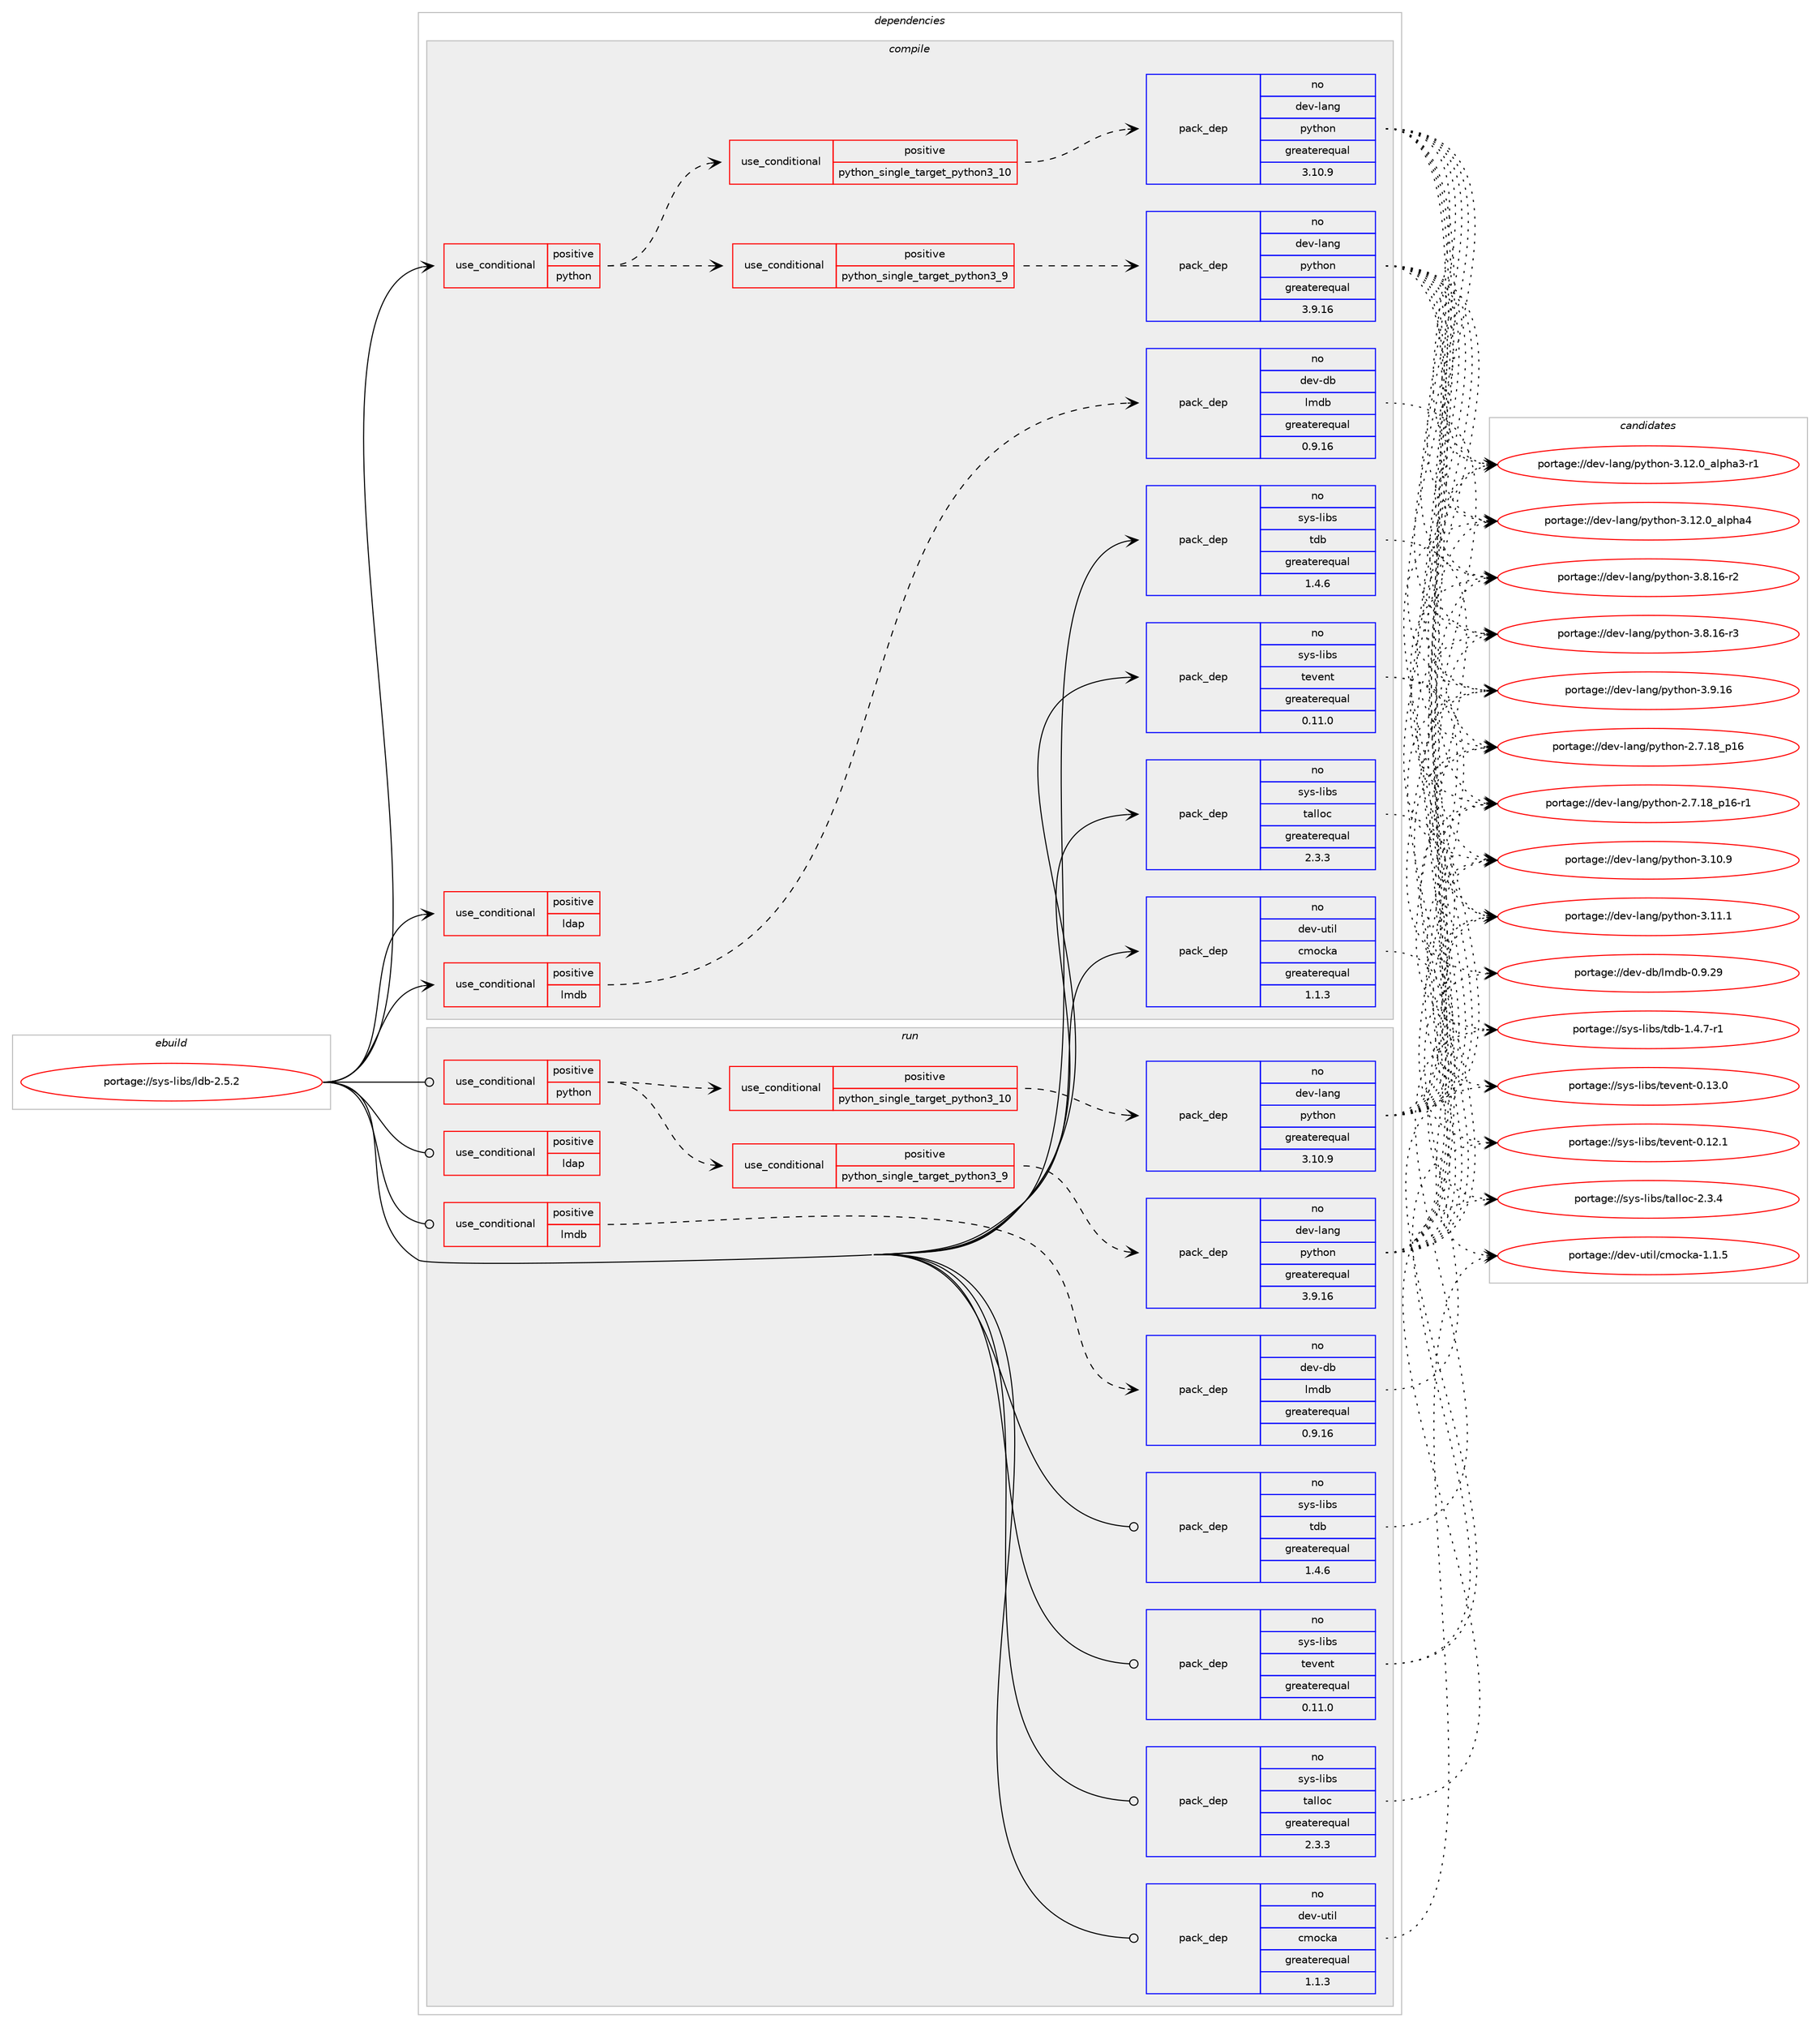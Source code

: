 digraph prolog {

# *************
# Graph options
# *************

newrank=true;
concentrate=true;
compound=true;
graph [rankdir=LR,fontname=Helvetica,fontsize=10,ranksep=1.5];#, ranksep=2.5, nodesep=0.2];
edge  [arrowhead=vee];
node  [fontname=Helvetica,fontsize=10];

# **********
# The ebuild
# **********

subgraph cluster_leftcol {
color=gray;
rank=same;
label=<<i>ebuild</i>>;
id [label="portage://sys-libs/ldb-2.5.2", color=red, width=4, href="../sys-libs/ldb-2.5.2.svg"];
}

# ****************
# The dependencies
# ****************

subgraph cluster_midcol {
color=gray;
label=<<i>dependencies</i>>;
subgraph cluster_compile {
fillcolor="#eeeeee";
style=filled;
label=<<i>compile</i>>;
subgraph cond5332 {
dependency8154 [label=<<TABLE BORDER="0" CELLBORDER="1" CELLSPACING="0" CELLPADDING="4"><TR><TD ROWSPAN="3" CELLPADDING="10">use_conditional</TD></TR><TR><TD>positive</TD></TR><TR><TD>ldap</TD></TR></TABLE>>, shape=none, color=red];
# *** BEGIN UNKNOWN DEPENDENCY TYPE (TODO) ***
# dependency8154 -> package_dependency(portage://sys-libs/ldb-2.5.2,install,no,net-nds,openldap,none,[,,],any_same_slot,[])
# *** END UNKNOWN DEPENDENCY TYPE (TODO) ***

}
id:e -> dependency8154:w [weight=20,style="solid",arrowhead="vee"];
subgraph cond5333 {
dependency8155 [label=<<TABLE BORDER="0" CELLBORDER="1" CELLSPACING="0" CELLPADDING="4"><TR><TD ROWSPAN="3" CELLPADDING="10">use_conditional</TD></TR><TR><TD>positive</TD></TR><TR><TD>lmdb</TD></TR></TABLE>>, shape=none, color=red];
subgraph pack2757 {
dependency8156 [label=<<TABLE BORDER="0" CELLBORDER="1" CELLSPACING="0" CELLPADDING="4" WIDTH="220"><TR><TD ROWSPAN="6" CELLPADDING="30">pack_dep</TD></TR><TR><TD WIDTH="110">no</TD></TR><TR><TD>dev-db</TD></TR><TR><TD>lmdb</TD></TR><TR><TD>greaterequal</TD></TR><TR><TD>0.9.16</TD></TR></TABLE>>, shape=none, color=blue];
}
dependency8155:e -> dependency8156:w [weight=20,style="dashed",arrowhead="vee"];
}
id:e -> dependency8155:w [weight=20,style="solid",arrowhead="vee"];
subgraph cond5334 {
dependency8157 [label=<<TABLE BORDER="0" CELLBORDER="1" CELLSPACING="0" CELLPADDING="4"><TR><TD ROWSPAN="3" CELLPADDING="10">use_conditional</TD></TR><TR><TD>positive</TD></TR><TR><TD>python</TD></TR></TABLE>>, shape=none, color=red];
subgraph cond5335 {
dependency8158 [label=<<TABLE BORDER="0" CELLBORDER="1" CELLSPACING="0" CELLPADDING="4"><TR><TD ROWSPAN="3" CELLPADDING="10">use_conditional</TD></TR><TR><TD>positive</TD></TR><TR><TD>python_single_target_python3_9</TD></TR></TABLE>>, shape=none, color=red];
subgraph pack2758 {
dependency8159 [label=<<TABLE BORDER="0" CELLBORDER="1" CELLSPACING="0" CELLPADDING="4" WIDTH="220"><TR><TD ROWSPAN="6" CELLPADDING="30">pack_dep</TD></TR><TR><TD WIDTH="110">no</TD></TR><TR><TD>dev-lang</TD></TR><TR><TD>python</TD></TR><TR><TD>greaterequal</TD></TR><TR><TD>3.9.16</TD></TR></TABLE>>, shape=none, color=blue];
}
dependency8158:e -> dependency8159:w [weight=20,style="dashed",arrowhead="vee"];
}
dependency8157:e -> dependency8158:w [weight=20,style="dashed",arrowhead="vee"];
subgraph cond5336 {
dependency8160 [label=<<TABLE BORDER="0" CELLBORDER="1" CELLSPACING="0" CELLPADDING="4"><TR><TD ROWSPAN="3" CELLPADDING="10">use_conditional</TD></TR><TR><TD>positive</TD></TR><TR><TD>python_single_target_python3_10</TD></TR></TABLE>>, shape=none, color=red];
subgraph pack2759 {
dependency8161 [label=<<TABLE BORDER="0" CELLBORDER="1" CELLSPACING="0" CELLPADDING="4" WIDTH="220"><TR><TD ROWSPAN="6" CELLPADDING="30">pack_dep</TD></TR><TR><TD WIDTH="110">no</TD></TR><TR><TD>dev-lang</TD></TR><TR><TD>python</TD></TR><TR><TD>greaterequal</TD></TR><TR><TD>3.10.9</TD></TR></TABLE>>, shape=none, color=blue];
}
dependency8160:e -> dependency8161:w [weight=20,style="dashed",arrowhead="vee"];
}
dependency8157:e -> dependency8160:w [weight=20,style="dashed",arrowhead="vee"];
# *** BEGIN UNKNOWN DEPENDENCY TYPE (TODO) ***
# dependency8157 -> package_dependency(portage://sys-libs/ldb-2.5.2,install,no,sys-libs,talloc,none,[,,],[],[use(enable(python),none),use(optenable(python_single_target_python3_9),negative),use(optenable(python_single_target_python3_10),negative)])
# *** END UNKNOWN DEPENDENCY TYPE (TODO) ***

# *** BEGIN UNKNOWN DEPENDENCY TYPE (TODO) ***
# dependency8157 -> package_dependency(portage://sys-libs/ldb-2.5.2,install,no,sys-libs,tdb,none,[,,],[],[use(enable(python),none),use(optenable(python_single_target_python3_9),negative),use(optenable(python_single_target_python3_10),negative)])
# *** END UNKNOWN DEPENDENCY TYPE (TODO) ***

# *** BEGIN UNKNOWN DEPENDENCY TYPE (TODO) ***
# dependency8157 -> package_dependency(portage://sys-libs/ldb-2.5.2,install,no,sys-libs,tevent,none,[,,],[],[use(enable(python),none),use(optenable(python_single_target_python3_9),negative),use(optenable(python_single_target_python3_10),negative)])
# *** END UNKNOWN DEPENDENCY TYPE (TODO) ***

}
id:e -> dependency8157:w [weight=20,style="solid",arrowhead="vee"];
# *** BEGIN UNKNOWN DEPENDENCY TYPE (TODO) ***
# id -> package_dependency(portage://sys-libs/ldb-2.5.2,install,no,dev-libs,libbsd,none,[,,],[],[use(optenable(abi_x86_32),negative),use(optenable(abi_x86_64),negative),use(optenable(abi_x86_x32),negative),use(optenable(abi_mips_n32),negative),use(optenable(abi_mips_n64),negative),use(optenable(abi_mips_o32),negative),use(optenable(abi_s390_32),negative),use(optenable(abi_s390_64),negative)])
# *** END UNKNOWN DEPENDENCY TYPE (TODO) ***

# *** BEGIN UNKNOWN DEPENDENCY TYPE (TODO) ***
# id -> package_dependency(portage://sys-libs/ldb-2.5.2,install,no,dev-libs,popt,none,[,,],[],[use(optenable(abi_x86_32),negative),use(optenable(abi_x86_64),negative),use(optenable(abi_x86_x32),negative),use(optenable(abi_mips_n32),negative),use(optenable(abi_mips_n64),negative),use(optenable(abi_mips_o32),negative),use(optenable(abi_s390_32),negative),use(optenable(abi_s390_64),negative)])
# *** END UNKNOWN DEPENDENCY TYPE (TODO) ***

subgraph pack2760 {
dependency8162 [label=<<TABLE BORDER="0" CELLBORDER="1" CELLSPACING="0" CELLPADDING="4" WIDTH="220"><TR><TD ROWSPAN="6" CELLPADDING="30">pack_dep</TD></TR><TR><TD WIDTH="110">no</TD></TR><TR><TD>dev-util</TD></TR><TR><TD>cmocka</TD></TR><TR><TD>greaterequal</TD></TR><TR><TD>1.1.3</TD></TR></TABLE>>, shape=none, color=blue];
}
id:e -> dependency8162:w [weight=20,style="solid",arrowhead="vee"];
subgraph pack2761 {
dependency8163 [label=<<TABLE BORDER="0" CELLBORDER="1" CELLSPACING="0" CELLPADDING="4" WIDTH="220"><TR><TD ROWSPAN="6" CELLPADDING="30">pack_dep</TD></TR><TR><TD WIDTH="110">no</TD></TR><TR><TD>sys-libs</TD></TR><TR><TD>talloc</TD></TR><TR><TD>greaterequal</TD></TR><TR><TD>2.3.3</TD></TR></TABLE>>, shape=none, color=blue];
}
id:e -> dependency8163:w [weight=20,style="solid",arrowhead="vee"];
subgraph pack2762 {
dependency8164 [label=<<TABLE BORDER="0" CELLBORDER="1" CELLSPACING="0" CELLPADDING="4" WIDTH="220"><TR><TD ROWSPAN="6" CELLPADDING="30">pack_dep</TD></TR><TR><TD WIDTH="110">no</TD></TR><TR><TD>sys-libs</TD></TR><TR><TD>tdb</TD></TR><TR><TD>greaterequal</TD></TR><TR><TD>1.4.6</TD></TR></TABLE>>, shape=none, color=blue];
}
id:e -> dependency8164:w [weight=20,style="solid",arrowhead="vee"];
subgraph pack2763 {
dependency8165 [label=<<TABLE BORDER="0" CELLBORDER="1" CELLSPACING="0" CELLPADDING="4" WIDTH="220"><TR><TD ROWSPAN="6" CELLPADDING="30">pack_dep</TD></TR><TR><TD WIDTH="110">no</TD></TR><TR><TD>sys-libs</TD></TR><TR><TD>tevent</TD></TR><TR><TD>greaterequal</TD></TR><TR><TD>0.11.0</TD></TR></TABLE>>, shape=none, color=blue];
}
id:e -> dependency8165:w [weight=20,style="solid",arrowhead="vee"];
# *** BEGIN UNKNOWN DEPENDENCY TYPE (TODO) ***
# id -> package_dependency(portage://sys-libs/ldb-2.5.2,install,no,virtual,libcrypt,none,[,,],[],[])
# *** END UNKNOWN DEPENDENCY TYPE (TODO) ***

}
subgraph cluster_compileandrun {
fillcolor="#eeeeee";
style=filled;
label=<<i>compile and run</i>>;
}
subgraph cluster_run {
fillcolor="#eeeeee";
style=filled;
label=<<i>run</i>>;
subgraph cond5337 {
dependency8166 [label=<<TABLE BORDER="0" CELLBORDER="1" CELLSPACING="0" CELLPADDING="4"><TR><TD ROWSPAN="3" CELLPADDING="10">use_conditional</TD></TR><TR><TD>positive</TD></TR><TR><TD>ldap</TD></TR></TABLE>>, shape=none, color=red];
# *** BEGIN UNKNOWN DEPENDENCY TYPE (TODO) ***
# dependency8166 -> package_dependency(portage://sys-libs/ldb-2.5.2,run,no,net-nds,openldap,none,[,,],any_same_slot,[])
# *** END UNKNOWN DEPENDENCY TYPE (TODO) ***

}
id:e -> dependency8166:w [weight=20,style="solid",arrowhead="odot"];
subgraph cond5338 {
dependency8167 [label=<<TABLE BORDER="0" CELLBORDER="1" CELLSPACING="0" CELLPADDING="4"><TR><TD ROWSPAN="3" CELLPADDING="10">use_conditional</TD></TR><TR><TD>positive</TD></TR><TR><TD>lmdb</TD></TR></TABLE>>, shape=none, color=red];
subgraph pack2764 {
dependency8168 [label=<<TABLE BORDER="0" CELLBORDER="1" CELLSPACING="0" CELLPADDING="4" WIDTH="220"><TR><TD ROWSPAN="6" CELLPADDING="30">pack_dep</TD></TR><TR><TD WIDTH="110">no</TD></TR><TR><TD>dev-db</TD></TR><TR><TD>lmdb</TD></TR><TR><TD>greaterequal</TD></TR><TR><TD>0.9.16</TD></TR></TABLE>>, shape=none, color=blue];
}
dependency8167:e -> dependency8168:w [weight=20,style="dashed",arrowhead="vee"];
}
id:e -> dependency8167:w [weight=20,style="solid",arrowhead="odot"];
subgraph cond5339 {
dependency8169 [label=<<TABLE BORDER="0" CELLBORDER="1" CELLSPACING="0" CELLPADDING="4"><TR><TD ROWSPAN="3" CELLPADDING="10">use_conditional</TD></TR><TR><TD>positive</TD></TR><TR><TD>python</TD></TR></TABLE>>, shape=none, color=red];
subgraph cond5340 {
dependency8170 [label=<<TABLE BORDER="0" CELLBORDER="1" CELLSPACING="0" CELLPADDING="4"><TR><TD ROWSPAN="3" CELLPADDING="10">use_conditional</TD></TR><TR><TD>positive</TD></TR><TR><TD>python_single_target_python3_9</TD></TR></TABLE>>, shape=none, color=red];
subgraph pack2765 {
dependency8171 [label=<<TABLE BORDER="0" CELLBORDER="1" CELLSPACING="0" CELLPADDING="4" WIDTH="220"><TR><TD ROWSPAN="6" CELLPADDING="30">pack_dep</TD></TR><TR><TD WIDTH="110">no</TD></TR><TR><TD>dev-lang</TD></TR><TR><TD>python</TD></TR><TR><TD>greaterequal</TD></TR><TR><TD>3.9.16</TD></TR></TABLE>>, shape=none, color=blue];
}
dependency8170:e -> dependency8171:w [weight=20,style="dashed",arrowhead="vee"];
}
dependency8169:e -> dependency8170:w [weight=20,style="dashed",arrowhead="vee"];
subgraph cond5341 {
dependency8172 [label=<<TABLE BORDER="0" CELLBORDER="1" CELLSPACING="0" CELLPADDING="4"><TR><TD ROWSPAN="3" CELLPADDING="10">use_conditional</TD></TR><TR><TD>positive</TD></TR><TR><TD>python_single_target_python3_10</TD></TR></TABLE>>, shape=none, color=red];
subgraph pack2766 {
dependency8173 [label=<<TABLE BORDER="0" CELLBORDER="1" CELLSPACING="0" CELLPADDING="4" WIDTH="220"><TR><TD ROWSPAN="6" CELLPADDING="30">pack_dep</TD></TR><TR><TD WIDTH="110">no</TD></TR><TR><TD>dev-lang</TD></TR><TR><TD>python</TD></TR><TR><TD>greaterequal</TD></TR><TR><TD>3.10.9</TD></TR></TABLE>>, shape=none, color=blue];
}
dependency8172:e -> dependency8173:w [weight=20,style="dashed",arrowhead="vee"];
}
dependency8169:e -> dependency8172:w [weight=20,style="dashed",arrowhead="vee"];
# *** BEGIN UNKNOWN DEPENDENCY TYPE (TODO) ***
# dependency8169 -> package_dependency(portage://sys-libs/ldb-2.5.2,run,no,sys-libs,talloc,none,[,,],[],[use(enable(python),none),use(optenable(python_single_target_python3_9),negative),use(optenable(python_single_target_python3_10),negative)])
# *** END UNKNOWN DEPENDENCY TYPE (TODO) ***

# *** BEGIN UNKNOWN DEPENDENCY TYPE (TODO) ***
# dependency8169 -> package_dependency(portage://sys-libs/ldb-2.5.2,run,no,sys-libs,tdb,none,[,,],[],[use(enable(python),none),use(optenable(python_single_target_python3_9),negative),use(optenable(python_single_target_python3_10),negative)])
# *** END UNKNOWN DEPENDENCY TYPE (TODO) ***

# *** BEGIN UNKNOWN DEPENDENCY TYPE (TODO) ***
# dependency8169 -> package_dependency(portage://sys-libs/ldb-2.5.2,run,no,sys-libs,tevent,none,[,,],[],[use(enable(python),none),use(optenable(python_single_target_python3_9),negative),use(optenable(python_single_target_python3_10),negative)])
# *** END UNKNOWN DEPENDENCY TYPE (TODO) ***

}
id:e -> dependency8169:w [weight=20,style="solid",arrowhead="odot"];
# *** BEGIN UNKNOWN DEPENDENCY TYPE (TODO) ***
# id -> package_dependency(portage://sys-libs/ldb-2.5.2,run,no,dev-libs,libbsd,none,[,,],[],[use(optenable(abi_x86_32),negative),use(optenable(abi_x86_64),negative),use(optenable(abi_x86_x32),negative),use(optenable(abi_mips_n32),negative),use(optenable(abi_mips_n64),negative),use(optenable(abi_mips_o32),negative),use(optenable(abi_s390_32),negative),use(optenable(abi_s390_64),negative)])
# *** END UNKNOWN DEPENDENCY TYPE (TODO) ***

# *** BEGIN UNKNOWN DEPENDENCY TYPE (TODO) ***
# id -> package_dependency(portage://sys-libs/ldb-2.5.2,run,no,dev-libs,popt,none,[,,],[],[use(optenable(abi_x86_32),negative),use(optenable(abi_x86_64),negative),use(optenable(abi_x86_x32),negative),use(optenable(abi_mips_n32),negative),use(optenable(abi_mips_n64),negative),use(optenable(abi_mips_o32),negative),use(optenable(abi_s390_32),negative),use(optenable(abi_s390_64),negative)])
# *** END UNKNOWN DEPENDENCY TYPE (TODO) ***

subgraph pack2767 {
dependency8174 [label=<<TABLE BORDER="0" CELLBORDER="1" CELLSPACING="0" CELLPADDING="4" WIDTH="220"><TR><TD ROWSPAN="6" CELLPADDING="30">pack_dep</TD></TR><TR><TD WIDTH="110">no</TD></TR><TR><TD>dev-util</TD></TR><TR><TD>cmocka</TD></TR><TR><TD>greaterequal</TD></TR><TR><TD>1.1.3</TD></TR></TABLE>>, shape=none, color=blue];
}
id:e -> dependency8174:w [weight=20,style="solid",arrowhead="odot"];
subgraph pack2768 {
dependency8175 [label=<<TABLE BORDER="0" CELLBORDER="1" CELLSPACING="0" CELLPADDING="4" WIDTH="220"><TR><TD ROWSPAN="6" CELLPADDING="30">pack_dep</TD></TR><TR><TD WIDTH="110">no</TD></TR><TR><TD>sys-libs</TD></TR><TR><TD>talloc</TD></TR><TR><TD>greaterequal</TD></TR><TR><TD>2.3.3</TD></TR></TABLE>>, shape=none, color=blue];
}
id:e -> dependency8175:w [weight=20,style="solid",arrowhead="odot"];
subgraph pack2769 {
dependency8176 [label=<<TABLE BORDER="0" CELLBORDER="1" CELLSPACING="0" CELLPADDING="4" WIDTH="220"><TR><TD ROWSPAN="6" CELLPADDING="30">pack_dep</TD></TR><TR><TD WIDTH="110">no</TD></TR><TR><TD>sys-libs</TD></TR><TR><TD>tdb</TD></TR><TR><TD>greaterequal</TD></TR><TR><TD>1.4.6</TD></TR></TABLE>>, shape=none, color=blue];
}
id:e -> dependency8176:w [weight=20,style="solid",arrowhead="odot"];
subgraph pack2770 {
dependency8177 [label=<<TABLE BORDER="0" CELLBORDER="1" CELLSPACING="0" CELLPADDING="4" WIDTH="220"><TR><TD ROWSPAN="6" CELLPADDING="30">pack_dep</TD></TR><TR><TD WIDTH="110">no</TD></TR><TR><TD>sys-libs</TD></TR><TR><TD>tevent</TD></TR><TR><TD>greaterequal</TD></TR><TR><TD>0.11.0</TD></TR></TABLE>>, shape=none, color=blue];
}
id:e -> dependency8177:w [weight=20,style="solid",arrowhead="odot"];
}
}

# **************
# The candidates
# **************

subgraph cluster_choices {
rank=same;
color=gray;
label=<<i>candidates</i>>;

subgraph choice2757 {
color=black;
nodesep=1;
choice1001011184510098471081091009845484657465057 [label="portage://dev-db/lmdb-0.9.29", color=red, width=4,href="../dev-db/lmdb-0.9.29.svg"];
dependency8156:e -> choice1001011184510098471081091009845484657465057:w [style=dotted,weight="100"];
}
subgraph choice2758 {
color=black;
nodesep=1;
choice10010111845108971101034711212111610411111045504655464956951124954 [label="portage://dev-lang/python-2.7.18_p16", color=red, width=4,href="../dev-lang/python-2.7.18_p16.svg"];
choice100101118451089711010347112121116104111110455046554649569511249544511449 [label="portage://dev-lang/python-2.7.18_p16-r1", color=red, width=4,href="../dev-lang/python-2.7.18_p16-r1.svg"];
choice10010111845108971101034711212111610411111045514649484657 [label="portage://dev-lang/python-3.10.9", color=red, width=4,href="../dev-lang/python-3.10.9.svg"];
choice10010111845108971101034711212111610411111045514649494649 [label="portage://dev-lang/python-3.11.1", color=red, width=4,href="../dev-lang/python-3.11.1.svg"];
choice10010111845108971101034711212111610411111045514649504648959710811210497514511449 [label="portage://dev-lang/python-3.12.0_alpha3-r1", color=red, width=4,href="../dev-lang/python-3.12.0_alpha3-r1.svg"];
choice1001011184510897110103471121211161041111104551464950464895971081121049752 [label="portage://dev-lang/python-3.12.0_alpha4", color=red, width=4,href="../dev-lang/python-3.12.0_alpha4.svg"];
choice100101118451089711010347112121116104111110455146564649544511450 [label="portage://dev-lang/python-3.8.16-r2", color=red, width=4,href="../dev-lang/python-3.8.16-r2.svg"];
choice100101118451089711010347112121116104111110455146564649544511451 [label="portage://dev-lang/python-3.8.16-r3", color=red, width=4,href="../dev-lang/python-3.8.16-r3.svg"];
choice10010111845108971101034711212111610411111045514657464954 [label="portage://dev-lang/python-3.9.16", color=red, width=4,href="../dev-lang/python-3.9.16.svg"];
dependency8159:e -> choice10010111845108971101034711212111610411111045504655464956951124954:w [style=dotted,weight="100"];
dependency8159:e -> choice100101118451089711010347112121116104111110455046554649569511249544511449:w [style=dotted,weight="100"];
dependency8159:e -> choice10010111845108971101034711212111610411111045514649484657:w [style=dotted,weight="100"];
dependency8159:e -> choice10010111845108971101034711212111610411111045514649494649:w [style=dotted,weight="100"];
dependency8159:e -> choice10010111845108971101034711212111610411111045514649504648959710811210497514511449:w [style=dotted,weight="100"];
dependency8159:e -> choice1001011184510897110103471121211161041111104551464950464895971081121049752:w [style=dotted,weight="100"];
dependency8159:e -> choice100101118451089711010347112121116104111110455146564649544511450:w [style=dotted,weight="100"];
dependency8159:e -> choice100101118451089711010347112121116104111110455146564649544511451:w [style=dotted,weight="100"];
dependency8159:e -> choice10010111845108971101034711212111610411111045514657464954:w [style=dotted,weight="100"];
}
subgraph choice2759 {
color=black;
nodesep=1;
choice10010111845108971101034711212111610411111045504655464956951124954 [label="portage://dev-lang/python-2.7.18_p16", color=red, width=4,href="../dev-lang/python-2.7.18_p16.svg"];
choice100101118451089711010347112121116104111110455046554649569511249544511449 [label="portage://dev-lang/python-2.7.18_p16-r1", color=red, width=4,href="../dev-lang/python-2.7.18_p16-r1.svg"];
choice10010111845108971101034711212111610411111045514649484657 [label="portage://dev-lang/python-3.10.9", color=red, width=4,href="../dev-lang/python-3.10.9.svg"];
choice10010111845108971101034711212111610411111045514649494649 [label="portage://dev-lang/python-3.11.1", color=red, width=4,href="../dev-lang/python-3.11.1.svg"];
choice10010111845108971101034711212111610411111045514649504648959710811210497514511449 [label="portage://dev-lang/python-3.12.0_alpha3-r1", color=red, width=4,href="../dev-lang/python-3.12.0_alpha3-r1.svg"];
choice1001011184510897110103471121211161041111104551464950464895971081121049752 [label="portage://dev-lang/python-3.12.0_alpha4", color=red, width=4,href="../dev-lang/python-3.12.0_alpha4.svg"];
choice100101118451089711010347112121116104111110455146564649544511450 [label="portage://dev-lang/python-3.8.16-r2", color=red, width=4,href="../dev-lang/python-3.8.16-r2.svg"];
choice100101118451089711010347112121116104111110455146564649544511451 [label="portage://dev-lang/python-3.8.16-r3", color=red, width=4,href="../dev-lang/python-3.8.16-r3.svg"];
choice10010111845108971101034711212111610411111045514657464954 [label="portage://dev-lang/python-3.9.16", color=red, width=4,href="../dev-lang/python-3.9.16.svg"];
dependency8161:e -> choice10010111845108971101034711212111610411111045504655464956951124954:w [style=dotted,weight="100"];
dependency8161:e -> choice100101118451089711010347112121116104111110455046554649569511249544511449:w [style=dotted,weight="100"];
dependency8161:e -> choice10010111845108971101034711212111610411111045514649484657:w [style=dotted,weight="100"];
dependency8161:e -> choice10010111845108971101034711212111610411111045514649494649:w [style=dotted,weight="100"];
dependency8161:e -> choice10010111845108971101034711212111610411111045514649504648959710811210497514511449:w [style=dotted,weight="100"];
dependency8161:e -> choice1001011184510897110103471121211161041111104551464950464895971081121049752:w [style=dotted,weight="100"];
dependency8161:e -> choice100101118451089711010347112121116104111110455146564649544511450:w [style=dotted,weight="100"];
dependency8161:e -> choice100101118451089711010347112121116104111110455146564649544511451:w [style=dotted,weight="100"];
dependency8161:e -> choice10010111845108971101034711212111610411111045514657464954:w [style=dotted,weight="100"];
}
subgraph choice2760 {
color=black;
nodesep=1;
choice1001011184511711610510847991091119910797454946494653 [label="portage://dev-util/cmocka-1.1.5", color=red, width=4,href="../dev-util/cmocka-1.1.5.svg"];
dependency8162:e -> choice1001011184511711610510847991091119910797454946494653:w [style=dotted,weight="100"];
}
subgraph choice2761 {
color=black;
nodesep=1;
choice1151211154510810598115471169710810811199455046514652 [label="portage://sys-libs/talloc-2.3.4", color=red, width=4,href="../sys-libs/talloc-2.3.4.svg"];
dependency8163:e -> choice1151211154510810598115471169710810811199455046514652:w [style=dotted,weight="100"];
}
subgraph choice2762 {
color=black;
nodesep=1;
choice115121115451081059811547116100984549465246554511449 [label="portage://sys-libs/tdb-1.4.7-r1", color=red, width=4,href="../sys-libs/tdb-1.4.7-r1.svg"];
dependency8164:e -> choice115121115451081059811547116100984549465246554511449:w [style=dotted,weight="100"];
}
subgraph choice2763 {
color=black;
nodesep=1;
choice11512111545108105981154711610111810111011645484649504649 [label="portage://sys-libs/tevent-0.12.1", color=red, width=4,href="../sys-libs/tevent-0.12.1.svg"];
choice11512111545108105981154711610111810111011645484649514648 [label="portage://sys-libs/tevent-0.13.0", color=red, width=4,href="../sys-libs/tevent-0.13.0.svg"];
dependency8165:e -> choice11512111545108105981154711610111810111011645484649504649:w [style=dotted,weight="100"];
dependency8165:e -> choice11512111545108105981154711610111810111011645484649514648:w [style=dotted,weight="100"];
}
subgraph choice2764 {
color=black;
nodesep=1;
choice1001011184510098471081091009845484657465057 [label="portage://dev-db/lmdb-0.9.29", color=red, width=4,href="../dev-db/lmdb-0.9.29.svg"];
dependency8168:e -> choice1001011184510098471081091009845484657465057:w [style=dotted,weight="100"];
}
subgraph choice2765 {
color=black;
nodesep=1;
choice10010111845108971101034711212111610411111045504655464956951124954 [label="portage://dev-lang/python-2.7.18_p16", color=red, width=4,href="../dev-lang/python-2.7.18_p16.svg"];
choice100101118451089711010347112121116104111110455046554649569511249544511449 [label="portage://dev-lang/python-2.7.18_p16-r1", color=red, width=4,href="../dev-lang/python-2.7.18_p16-r1.svg"];
choice10010111845108971101034711212111610411111045514649484657 [label="portage://dev-lang/python-3.10.9", color=red, width=4,href="../dev-lang/python-3.10.9.svg"];
choice10010111845108971101034711212111610411111045514649494649 [label="portage://dev-lang/python-3.11.1", color=red, width=4,href="../dev-lang/python-3.11.1.svg"];
choice10010111845108971101034711212111610411111045514649504648959710811210497514511449 [label="portage://dev-lang/python-3.12.0_alpha3-r1", color=red, width=4,href="../dev-lang/python-3.12.0_alpha3-r1.svg"];
choice1001011184510897110103471121211161041111104551464950464895971081121049752 [label="portage://dev-lang/python-3.12.0_alpha4", color=red, width=4,href="../dev-lang/python-3.12.0_alpha4.svg"];
choice100101118451089711010347112121116104111110455146564649544511450 [label="portage://dev-lang/python-3.8.16-r2", color=red, width=4,href="../dev-lang/python-3.8.16-r2.svg"];
choice100101118451089711010347112121116104111110455146564649544511451 [label="portage://dev-lang/python-3.8.16-r3", color=red, width=4,href="../dev-lang/python-3.8.16-r3.svg"];
choice10010111845108971101034711212111610411111045514657464954 [label="portage://dev-lang/python-3.9.16", color=red, width=4,href="../dev-lang/python-3.9.16.svg"];
dependency8171:e -> choice10010111845108971101034711212111610411111045504655464956951124954:w [style=dotted,weight="100"];
dependency8171:e -> choice100101118451089711010347112121116104111110455046554649569511249544511449:w [style=dotted,weight="100"];
dependency8171:e -> choice10010111845108971101034711212111610411111045514649484657:w [style=dotted,weight="100"];
dependency8171:e -> choice10010111845108971101034711212111610411111045514649494649:w [style=dotted,weight="100"];
dependency8171:e -> choice10010111845108971101034711212111610411111045514649504648959710811210497514511449:w [style=dotted,weight="100"];
dependency8171:e -> choice1001011184510897110103471121211161041111104551464950464895971081121049752:w [style=dotted,weight="100"];
dependency8171:e -> choice100101118451089711010347112121116104111110455146564649544511450:w [style=dotted,weight="100"];
dependency8171:e -> choice100101118451089711010347112121116104111110455146564649544511451:w [style=dotted,weight="100"];
dependency8171:e -> choice10010111845108971101034711212111610411111045514657464954:w [style=dotted,weight="100"];
}
subgraph choice2766 {
color=black;
nodesep=1;
choice10010111845108971101034711212111610411111045504655464956951124954 [label="portage://dev-lang/python-2.7.18_p16", color=red, width=4,href="../dev-lang/python-2.7.18_p16.svg"];
choice100101118451089711010347112121116104111110455046554649569511249544511449 [label="portage://dev-lang/python-2.7.18_p16-r1", color=red, width=4,href="../dev-lang/python-2.7.18_p16-r1.svg"];
choice10010111845108971101034711212111610411111045514649484657 [label="portage://dev-lang/python-3.10.9", color=red, width=4,href="../dev-lang/python-3.10.9.svg"];
choice10010111845108971101034711212111610411111045514649494649 [label="portage://dev-lang/python-3.11.1", color=red, width=4,href="../dev-lang/python-3.11.1.svg"];
choice10010111845108971101034711212111610411111045514649504648959710811210497514511449 [label="portage://dev-lang/python-3.12.0_alpha3-r1", color=red, width=4,href="../dev-lang/python-3.12.0_alpha3-r1.svg"];
choice1001011184510897110103471121211161041111104551464950464895971081121049752 [label="portage://dev-lang/python-3.12.0_alpha4", color=red, width=4,href="../dev-lang/python-3.12.0_alpha4.svg"];
choice100101118451089711010347112121116104111110455146564649544511450 [label="portage://dev-lang/python-3.8.16-r2", color=red, width=4,href="../dev-lang/python-3.8.16-r2.svg"];
choice100101118451089711010347112121116104111110455146564649544511451 [label="portage://dev-lang/python-3.8.16-r3", color=red, width=4,href="../dev-lang/python-3.8.16-r3.svg"];
choice10010111845108971101034711212111610411111045514657464954 [label="portage://dev-lang/python-3.9.16", color=red, width=4,href="../dev-lang/python-3.9.16.svg"];
dependency8173:e -> choice10010111845108971101034711212111610411111045504655464956951124954:w [style=dotted,weight="100"];
dependency8173:e -> choice100101118451089711010347112121116104111110455046554649569511249544511449:w [style=dotted,weight="100"];
dependency8173:e -> choice10010111845108971101034711212111610411111045514649484657:w [style=dotted,weight="100"];
dependency8173:e -> choice10010111845108971101034711212111610411111045514649494649:w [style=dotted,weight="100"];
dependency8173:e -> choice10010111845108971101034711212111610411111045514649504648959710811210497514511449:w [style=dotted,weight="100"];
dependency8173:e -> choice1001011184510897110103471121211161041111104551464950464895971081121049752:w [style=dotted,weight="100"];
dependency8173:e -> choice100101118451089711010347112121116104111110455146564649544511450:w [style=dotted,weight="100"];
dependency8173:e -> choice100101118451089711010347112121116104111110455146564649544511451:w [style=dotted,weight="100"];
dependency8173:e -> choice10010111845108971101034711212111610411111045514657464954:w [style=dotted,weight="100"];
}
subgraph choice2767 {
color=black;
nodesep=1;
choice1001011184511711610510847991091119910797454946494653 [label="portage://dev-util/cmocka-1.1.5", color=red, width=4,href="../dev-util/cmocka-1.1.5.svg"];
dependency8174:e -> choice1001011184511711610510847991091119910797454946494653:w [style=dotted,weight="100"];
}
subgraph choice2768 {
color=black;
nodesep=1;
choice1151211154510810598115471169710810811199455046514652 [label="portage://sys-libs/talloc-2.3.4", color=red, width=4,href="../sys-libs/talloc-2.3.4.svg"];
dependency8175:e -> choice1151211154510810598115471169710810811199455046514652:w [style=dotted,weight="100"];
}
subgraph choice2769 {
color=black;
nodesep=1;
choice115121115451081059811547116100984549465246554511449 [label="portage://sys-libs/tdb-1.4.7-r1", color=red, width=4,href="../sys-libs/tdb-1.4.7-r1.svg"];
dependency8176:e -> choice115121115451081059811547116100984549465246554511449:w [style=dotted,weight="100"];
}
subgraph choice2770 {
color=black;
nodesep=1;
choice11512111545108105981154711610111810111011645484649504649 [label="portage://sys-libs/tevent-0.12.1", color=red, width=4,href="../sys-libs/tevent-0.12.1.svg"];
choice11512111545108105981154711610111810111011645484649514648 [label="portage://sys-libs/tevent-0.13.0", color=red, width=4,href="../sys-libs/tevent-0.13.0.svg"];
dependency8177:e -> choice11512111545108105981154711610111810111011645484649504649:w [style=dotted,weight="100"];
dependency8177:e -> choice11512111545108105981154711610111810111011645484649514648:w [style=dotted,weight="100"];
}
}

}

